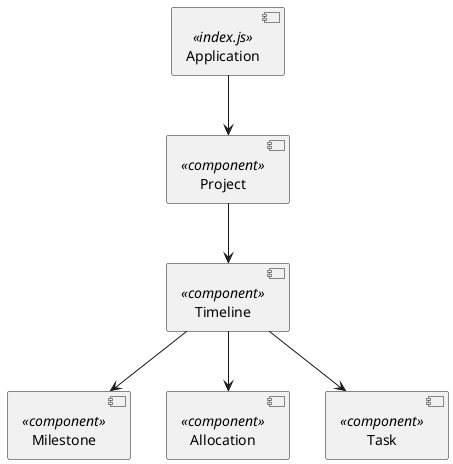 @startuml

component "Application" <<index.js>> as App
component "Project" <<component>> as CProject
component "Timeline" <<component>> as CTimeline
component "Milestone" <<component>> as CMilestone
component "Allocation" <<component>> as CAllocation
component "Task" <<component>> as CTask

App -down-> CProject
CProject -down-> CTimeline
CTimeline -down-> CMilestone
CTimeline -down-> CAllocation
CTimeline -down-> CTask

@enduml